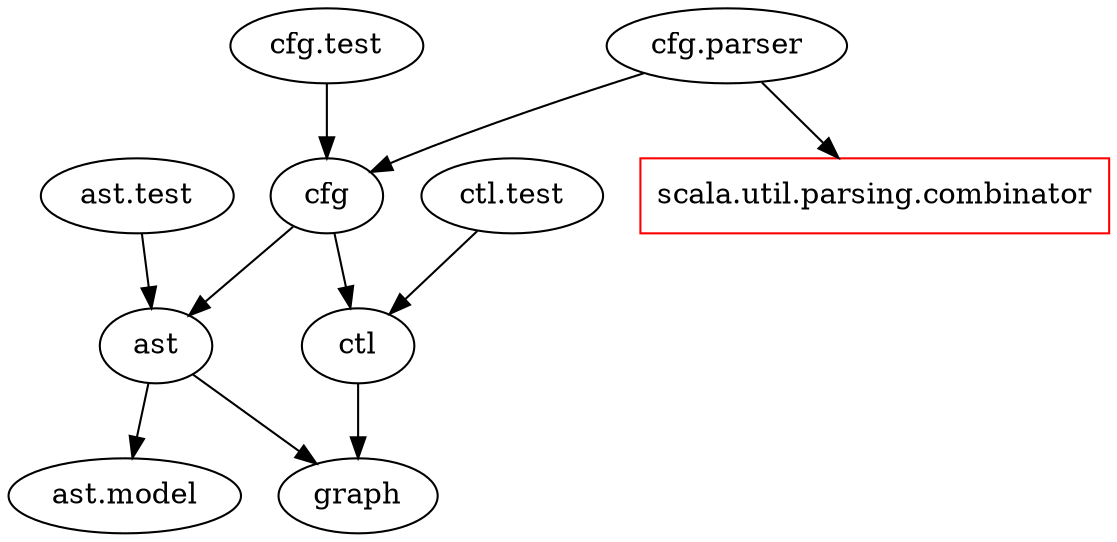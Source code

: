 digraph {
	ast_test   [label="ast.test"  ]
	cfg_test   [label="cfg.test"  ]
	ctl_test   [label="ctl.test"  ]
	cfg_parser [label="cfg.parser"]
	ast_model  [label="ast.model" ]
	graphm     [label="graph"     ]
	combinator [label="scala.util.parsing.combinator",color=red,shape=box]
	ast -> graphm
	ast -> ast_model
	ast_test -> ast
	cfg -> ast
	cfg -> ctl
	cfg_parser -> cfg
	cfg_test -> cfg
	ctl -> graphm
	ctl_test -> ctl
	cfg_parser -> combinator
}